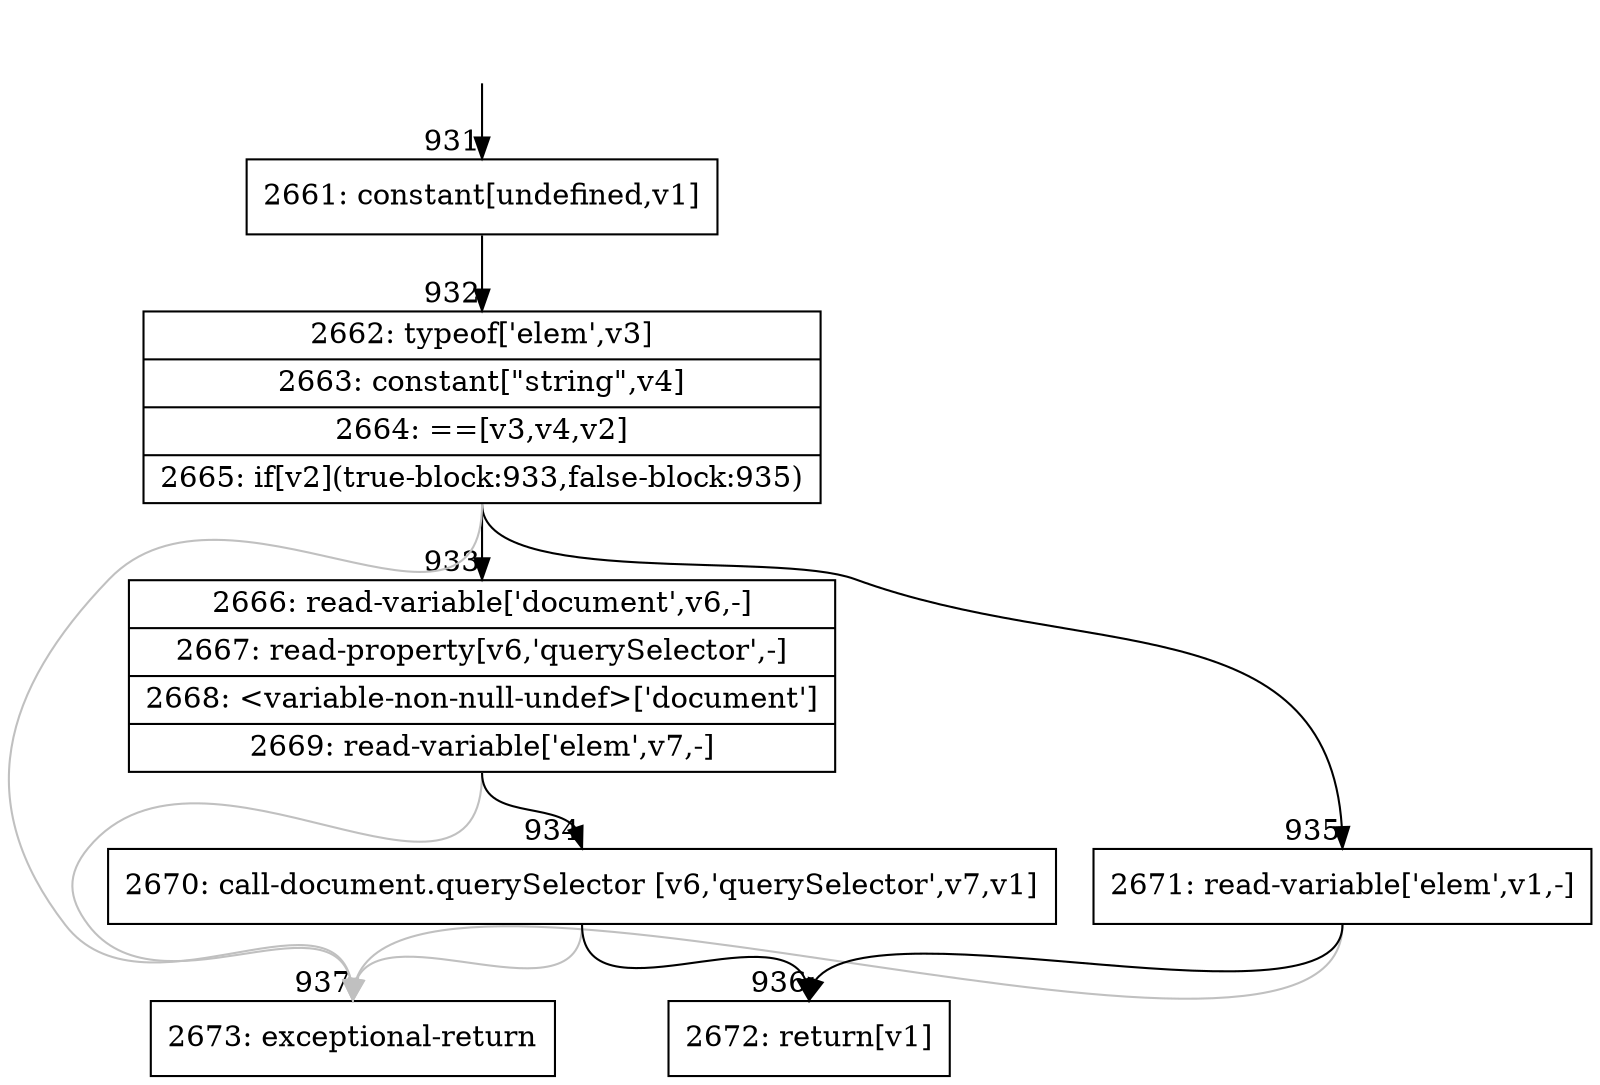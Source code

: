 digraph {
rankdir="TD"
BB_entry88[shape=none,label=""];
BB_entry88 -> BB931 [tailport=s, headport=n, headlabel="    931"]
BB931 [shape=record label="{2661: constant[undefined,v1]}" ] 
BB931 -> BB932 [tailport=s, headport=n, headlabel="      932"]
BB932 [shape=record label="{2662: typeof['elem',v3]|2663: constant[\"string\",v4]|2664: ==[v3,v4,v2]|2665: if[v2](true-block:933,false-block:935)}" ] 
BB932 -> BB933 [tailport=s, headport=n, headlabel="      933"]
BB932 -> BB935 [tailport=s, headport=n, headlabel="      935"]
BB932 -> BB937 [tailport=s, headport=n, color=gray, headlabel="      937"]
BB933 [shape=record label="{2666: read-variable['document',v6,-]|2667: read-property[v6,'querySelector',-]|2668: \<variable-non-null-undef\>['document']|2669: read-variable['elem',v7,-]}" ] 
BB933 -> BB934 [tailport=s, headport=n, headlabel="      934"]
BB933 -> BB937 [tailport=s, headport=n, color=gray]
BB934 [shape=record label="{2670: call-document.querySelector [v6,'querySelector',v7,v1]}" ] 
BB934 -> BB936 [tailport=s, headport=n, headlabel="      936"]
BB934 -> BB937 [tailport=s, headport=n, color=gray]
BB935 [shape=record label="{2671: read-variable['elem',v1,-]}" ] 
BB935 -> BB936 [tailport=s, headport=n]
BB935 -> BB937 [tailport=s, headport=n, color=gray]
BB936 [shape=record label="{2672: return[v1]}" ] 
BB937 [shape=record label="{2673: exceptional-return}" ] 
//#$~ 1351
}
